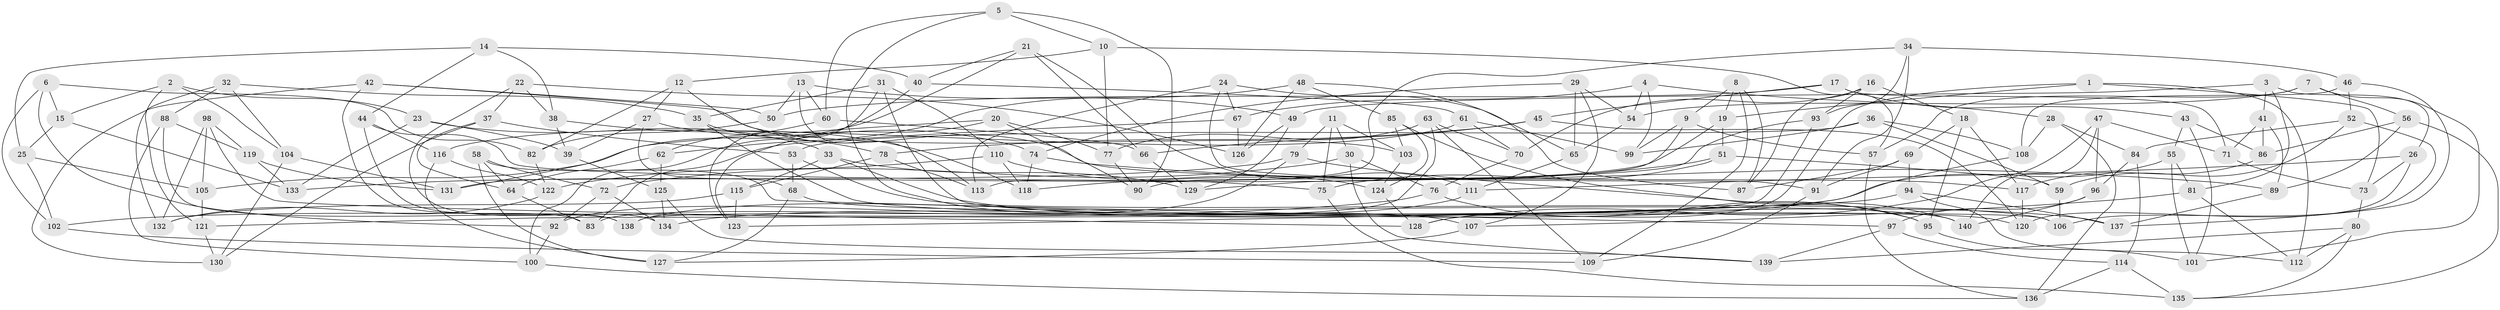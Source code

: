 // coarse degree distribution, {4: 0.5612244897959183, 6: 0.3979591836734694, 3: 0.01020408163265306, 5: 0.030612244897959183}
// Generated by graph-tools (version 1.1) at 2025/24/03/03/25 07:24:25]
// undirected, 140 vertices, 280 edges
graph export_dot {
graph [start="1"]
  node [color=gray90,style=filled];
  1;
  2;
  3;
  4;
  5;
  6;
  7;
  8;
  9;
  10;
  11;
  12;
  13;
  14;
  15;
  16;
  17;
  18;
  19;
  20;
  21;
  22;
  23;
  24;
  25;
  26;
  27;
  28;
  29;
  30;
  31;
  32;
  33;
  34;
  35;
  36;
  37;
  38;
  39;
  40;
  41;
  42;
  43;
  44;
  45;
  46;
  47;
  48;
  49;
  50;
  51;
  52;
  53;
  54;
  55;
  56;
  57;
  58;
  59;
  60;
  61;
  62;
  63;
  64;
  65;
  66;
  67;
  68;
  69;
  70;
  71;
  72;
  73;
  74;
  75;
  76;
  77;
  78;
  79;
  80;
  81;
  82;
  83;
  84;
  85;
  86;
  87;
  88;
  89;
  90;
  91;
  92;
  93;
  94;
  95;
  96;
  97;
  98;
  99;
  100;
  101;
  102;
  103;
  104;
  105;
  106;
  107;
  108;
  109;
  110;
  111;
  112;
  113;
  114;
  115;
  116;
  117;
  118;
  119;
  120;
  121;
  122;
  123;
  124;
  125;
  126;
  127;
  128;
  129;
  130;
  131;
  132;
  133;
  134;
  135;
  136;
  137;
  138;
  139;
  140;
  1 -- 73;
  1 -- 19;
  1 -- 128;
  1 -- 112;
  2 -- 104;
  2 -- 23;
  2 -- 121;
  2 -- 15;
  3 -- 49;
  3 -- 41;
  3 -- 26;
  3 -- 81;
  4 -- 67;
  4 -- 28;
  4 -- 99;
  4 -- 54;
  5 -- 107;
  5 -- 10;
  5 -- 90;
  5 -- 60;
  6 -- 92;
  6 -- 82;
  6 -- 15;
  6 -- 102;
  7 -- 54;
  7 -- 101;
  7 -- 57;
  7 -- 56;
  8 -- 19;
  8 -- 109;
  8 -- 87;
  8 -- 9;
  9 -- 99;
  9 -- 57;
  9 -- 90;
  10 -- 77;
  10 -- 12;
  10 -- 57;
  11 -- 30;
  11 -- 75;
  11 -- 103;
  11 -- 79;
  12 -- 82;
  12 -- 117;
  12 -- 27;
  13 -- 113;
  13 -- 60;
  13 -- 50;
  13 -- 49;
  14 -- 40;
  14 -- 44;
  14 -- 38;
  14 -- 25;
  15 -- 25;
  15 -- 133;
  16 -- 87;
  16 -- 18;
  16 -- 93;
  16 -- 70;
  17 -- 43;
  17 -- 71;
  17 -- 45;
  17 -- 50;
  18 -- 95;
  18 -- 117;
  18 -- 69;
  19 -- 51;
  19 -- 131;
  20 -- 123;
  20 -- 77;
  20 -- 90;
  20 -- 105;
  21 -- 111;
  21 -- 131;
  21 -- 66;
  21 -- 40;
  22 -- 38;
  22 -- 126;
  22 -- 134;
  22 -- 37;
  23 -- 133;
  23 -- 39;
  23 -- 33;
  24 -- 67;
  24 -- 91;
  24 -- 113;
  24 -- 65;
  25 -- 105;
  25 -- 102;
  26 -- 73;
  26 -- 111;
  26 -- 120;
  27 -- 68;
  27 -- 39;
  27 -- 74;
  28 -- 84;
  28 -- 108;
  28 -- 136;
  29 -- 74;
  29 -- 107;
  29 -- 54;
  29 -- 65;
  30 -- 72;
  30 -- 139;
  30 -- 76;
  31 -- 35;
  31 -- 123;
  31 -- 106;
  31 -- 110;
  32 -- 132;
  32 -- 88;
  32 -- 104;
  32 -- 35;
  33 -- 137;
  33 -- 115;
  33 -- 129;
  34 -- 93;
  34 -- 46;
  34 -- 113;
  34 -- 91;
  35 -- 120;
  35 -- 78;
  36 -- 108;
  36 -- 99;
  36 -- 59;
  36 -- 53;
  37 -- 64;
  37 -- 53;
  37 -- 130;
  38 -- 118;
  38 -- 39;
  39 -- 125;
  40 -- 100;
  40 -- 61;
  41 -- 89;
  41 -- 86;
  41 -- 71;
  42 -- 130;
  42 -- 103;
  42 -- 50;
  42 -- 83;
  43 -- 55;
  43 -- 86;
  43 -- 101;
  44 -- 75;
  44 -- 116;
  44 -- 138;
  45 -- 78;
  45 -- 120;
  45 -- 66;
  46 -- 137;
  46 -- 108;
  46 -- 52;
  47 -- 96;
  47 -- 71;
  47 -- 140;
  47 -- 128;
  48 -- 85;
  48 -- 126;
  48 -- 62;
  48 -- 87;
  49 -- 126;
  49 -- 129;
  50 -- 82;
  51 -- 118;
  51 -- 75;
  51 -- 59;
  52 -- 59;
  52 -- 84;
  52 -- 106;
  53 -- 68;
  53 -- 106;
  54 -- 65;
  55 -- 101;
  55 -- 81;
  55 -- 121;
  56 -- 86;
  56 -- 135;
  56 -- 89;
  57 -- 136;
  58 -- 127;
  58 -- 72;
  58 -- 64;
  58 -- 97;
  59 -- 106;
  60 -- 62;
  60 -- 66;
  61 -- 116;
  61 -- 99;
  61 -- 70;
  62 -- 125;
  62 -- 64;
  63 -- 83;
  63 -- 77;
  63 -- 70;
  63 -- 109;
  64 -- 83;
  65 -- 111;
  66 -- 129;
  67 -- 83;
  67 -- 126;
  68 -- 140;
  68 -- 127;
  69 -- 94;
  69 -- 91;
  69 -- 87;
  70 -- 76;
  71 -- 73;
  72 -- 134;
  72 -- 92;
  73 -- 80;
  74 -- 89;
  74 -- 118;
  75 -- 135;
  76 -- 95;
  76 -- 102;
  77 -- 90;
  78 -- 113;
  78 -- 115;
  79 -- 92;
  79 -- 140;
  79 -- 133;
  80 -- 112;
  80 -- 135;
  80 -- 139;
  81 -- 107;
  81 -- 112;
  82 -- 122;
  84 -- 96;
  84 -- 114;
  85 -- 124;
  85 -- 103;
  85 -- 95;
  86 -- 117;
  88 -- 138;
  88 -- 100;
  88 -- 119;
  89 -- 137;
  91 -- 109;
  92 -- 100;
  93 -- 138;
  93 -- 129;
  94 -- 137;
  94 -- 112;
  94 -- 123;
  95 -- 101;
  96 -- 140;
  96 -- 97;
  97 -- 114;
  97 -- 139;
  98 -- 119;
  98 -- 128;
  98 -- 132;
  98 -- 105;
  100 -- 136;
  102 -- 109;
  103 -- 124;
  104 -- 131;
  104 -- 130;
  105 -- 121;
  107 -- 127;
  108 -- 134;
  110 -- 124;
  110 -- 122;
  110 -- 118;
  111 -- 138;
  114 -- 135;
  114 -- 136;
  115 -- 132;
  115 -- 123;
  116 -- 127;
  116 -- 122;
  117 -- 120;
  119 -- 131;
  119 -- 133;
  121 -- 130;
  122 -- 132;
  124 -- 128;
  125 -- 134;
  125 -- 139;
}
